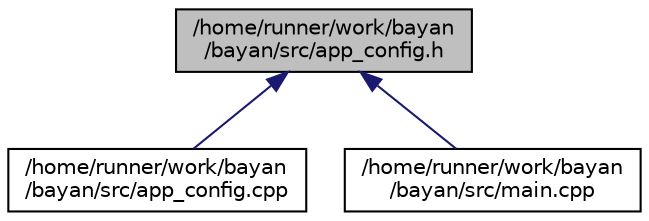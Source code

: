 digraph "/home/runner/work/bayan/bayan/src/app_config.h"
{
 // LATEX_PDF_SIZE
  bgcolor="transparent";
  edge [fontname="Helvetica",fontsize="10",labelfontname="Helvetica",labelfontsize="10"];
  node [fontname="Helvetica",fontsize="10",shape=record];
  Node1 [label="/home/runner/work/bayan\l/bayan/src/app_config.h",height=0.2,width=0.4,color="black", fillcolor="grey75", style="filled", fontcolor="black",tooltip=" "];
  Node1 -> Node2 [dir="back",color="midnightblue",fontsize="10",style="solid",fontname="Helvetica"];
  Node2 [label="/home/runner/work/bayan\l/bayan/src/app_config.cpp",height=0.2,width=0.4,color="black",URL="$app__config_8cpp.html",tooltip=" "];
  Node1 -> Node3 [dir="back",color="midnightblue",fontsize="10",style="solid",fontname="Helvetica"];
  Node3 [label="/home/runner/work/bayan\l/bayan/src/main.cpp",height=0.2,width=0.4,color="black",URL="$main_8cpp.html",tooltip=" "];
}
